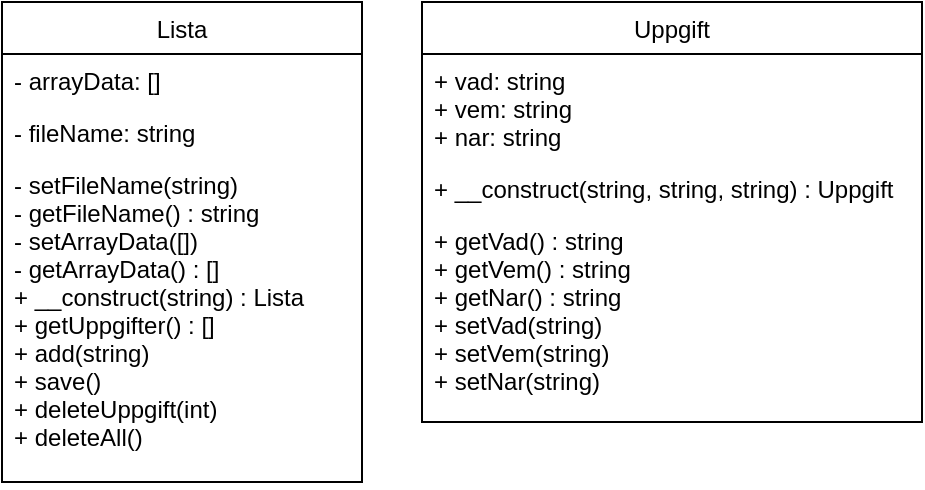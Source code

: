 <mxfile>
    <diagram id="XKTo4EcL0u14KAcE6Lsw" name="Page-1">
        <mxGraphModel dx="1072" dy="576" grid="1" gridSize="10" guides="1" tooltips="1" connect="1" arrows="1" fold="1" page="1" pageScale="1" pageWidth="850" pageHeight="1100" math="0" shadow="0">
            <root>
                <mxCell id="0"/>
                <mxCell id="1" parent="0"/>
                <mxCell id="2" value="Lista" style="swimlane;fontStyle=0;childLayout=stackLayout;horizontal=1;startSize=26;fillColor=none;horizontalStack=0;resizeParent=1;resizeParentMax=0;resizeLast=0;collapsible=1;marginBottom=0;" vertex="1" parent="1">
                    <mxGeometry x="190" y="120" width="180" height="240" as="geometry"/>
                </mxCell>
                <mxCell id="3" value="- arrayData: []" style="text;strokeColor=none;fillColor=none;align=left;verticalAlign=top;spacingLeft=4;spacingRight=4;overflow=hidden;rotatable=0;points=[[0,0.5],[1,0.5]];portConstraint=eastwest;" vertex="1" parent="2">
                    <mxGeometry y="26" width="180" height="26" as="geometry"/>
                </mxCell>
                <mxCell id="4" value="- fileName: string" style="text;strokeColor=none;fillColor=none;align=left;verticalAlign=top;spacingLeft=4;spacingRight=4;overflow=hidden;rotatable=0;points=[[0,0.5],[1,0.5]];portConstraint=eastwest;" vertex="1" parent="2">
                    <mxGeometry y="52" width="180" height="26" as="geometry"/>
                </mxCell>
                <mxCell id="5" value="- setFileName(string)&#10;- getFileName() : string&#10;- setArrayData([])&#10;- getArrayData() : []&#10;+ __construct(string) : Lista&#10;+ getUppgifter() : []&#10;+ add(string)&#10;+ save()&#10;+ deleteUppgift(int)&#10;+ deleteAll()&#10;" style="text;strokeColor=none;fillColor=none;align=left;verticalAlign=top;spacingLeft=4;spacingRight=4;overflow=hidden;rotatable=0;points=[[0,0.5],[1,0.5]];portConstraint=eastwest;" vertex="1" parent="2">
                    <mxGeometry y="78" width="180" height="162" as="geometry"/>
                </mxCell>
                <mxCell id="8" value="Uppgift" style="swimlane;fontStyle=0;childLayout=stackLayout;horizontal=1;startSize=26;fillColor=none;horizontalStack=0;resizeParent=1;resizeParentMax=0;resizeLast=0;collapsible=1;marginBottom=0;" vertex="1" parent="1">
                    <mxGeometry x="400" y="120" width="250" height="210" as="geometry"/>
                </mxCell>
                <mxCell id="9" value="+ vad: string&#10;+ vem: string&#10;+ nar: string" style="text;strokeColor=none;fillColor=none;align=left;verticalAlign=top;spacingLeft=4;spacingRight=4;overflow=hidden;rotatable=0;points=[[0,0.5],[1,0.5]];portConstraint=eastwest;" vertex="1" parent="8">
                    <mxGeometry y="26" width="250" height="54" as="geometry"/>
                </mxCell>
                <mxCell id="10" value="+ __construct(string, string, string) : Uppgift" style="text;strokeColor=none;fillColor=none;align=left;verticalAlign=top;spacingLeft=4;spacingRight=4;overflow=hidden;rotatable=0;points=[[0,0.5],[1,0.5]];portConstraint=eastwest;" vertex="1" parent="8">
                    <mxGeometry y="80" width="250" height="26" as="geometry"/>
                </mxCell>
                <mxCell id="11" value="+ getVad() : string&#10;+ getVem() : string&#10;+ getNar() : string&#10;+ setVad(string)&#10;+ setVem(string)&#10;+ setNar(string)" style="text;strokeColor=none;fillColor=none;align=left;verticalAlign=top;spacingLeft=4;spacingRight=4;overflow=hidden;rotatable=0;points=[[0,0.5],[1,0.5]];portConstraint=eastwest;" vertex="1" parent="8">
                    <mxGeometry y="106" width="250" height="104" as="geometry"/>
                </mxCell>
            </root>
        </mxGraphModel>
    </diagram>
</mxfile>